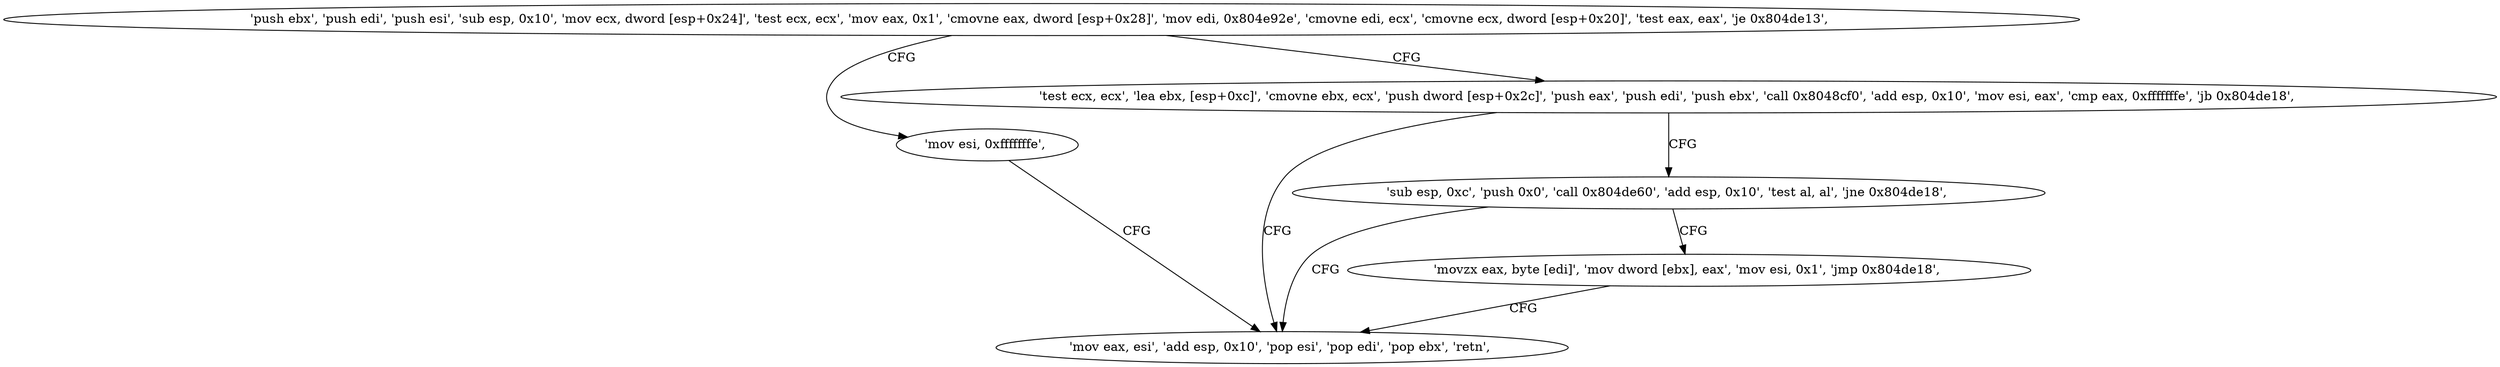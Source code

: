 digraph "func" {
"134536624" [label = "'push ebx', 'push edi', 'push esi', 'sub esp, 0x10', 'mov ecx, dword [esp+0x24]', 'test ecx, ecx', 'mov eax, 0x1', 'cmovne eax, dword [esp+0x28]', 'mov edi, 0x804e92e', 'cmovne edi, ecx', 'cmovne ecx, dword [esp+0x20]', 'test eax, eax', 'je 0x804de13', " ]
"134536723" [label = "'mov esi, 0xfffffffe', " ]
"134536663" [label = "'test ecx, ecx', 'lea ebx, [esp+0xc]', 'cmovne ebx, ecx', 'push dword [esp+0x2c]', 'push eax', 'push edi', 'push ebx', 'call 0x8048cf0', 'add esp, 0x10', 'mov esi, eax', 'cmp eax, 0xfffffffe', 'jb 0x804de18', " ]
"134536728" [label = "'mov eax, esi', 'add esp, 0x10', 'pop esi', 'pop edi', 'pop ebx', 'retn', " ]
"134536694" [label = "'sub esp, 0xc', 'push 0x0', 'call 0x804de60', 'add esp, 0x10', 'test al, al', 'jne 0x804de18', " ]
"134536711" [label = "'movzx eax, byte [edi]', 'mov dword [ebx], eax', 'mov esi, 0x1', 'jmp 0x804de18', " ]
"134536624" -> "134536723" [ label = "CFG" ]
"134536624" -> "134536663" [ label = "CFG" ]
"134536723" -> "134536728" [ label = "CFG" ]
"134536663" -> "134536728" [ label = "CFG" ]
"134536663" -> "134536694" [ label = "CFG" ]
"134536694" -> "134536728" [ label = "CFG" ]
"134536694" -> "134536711" [ label = "CFG" ]
"134536711" -> "134536728" [ label = "CFG" ]
}
